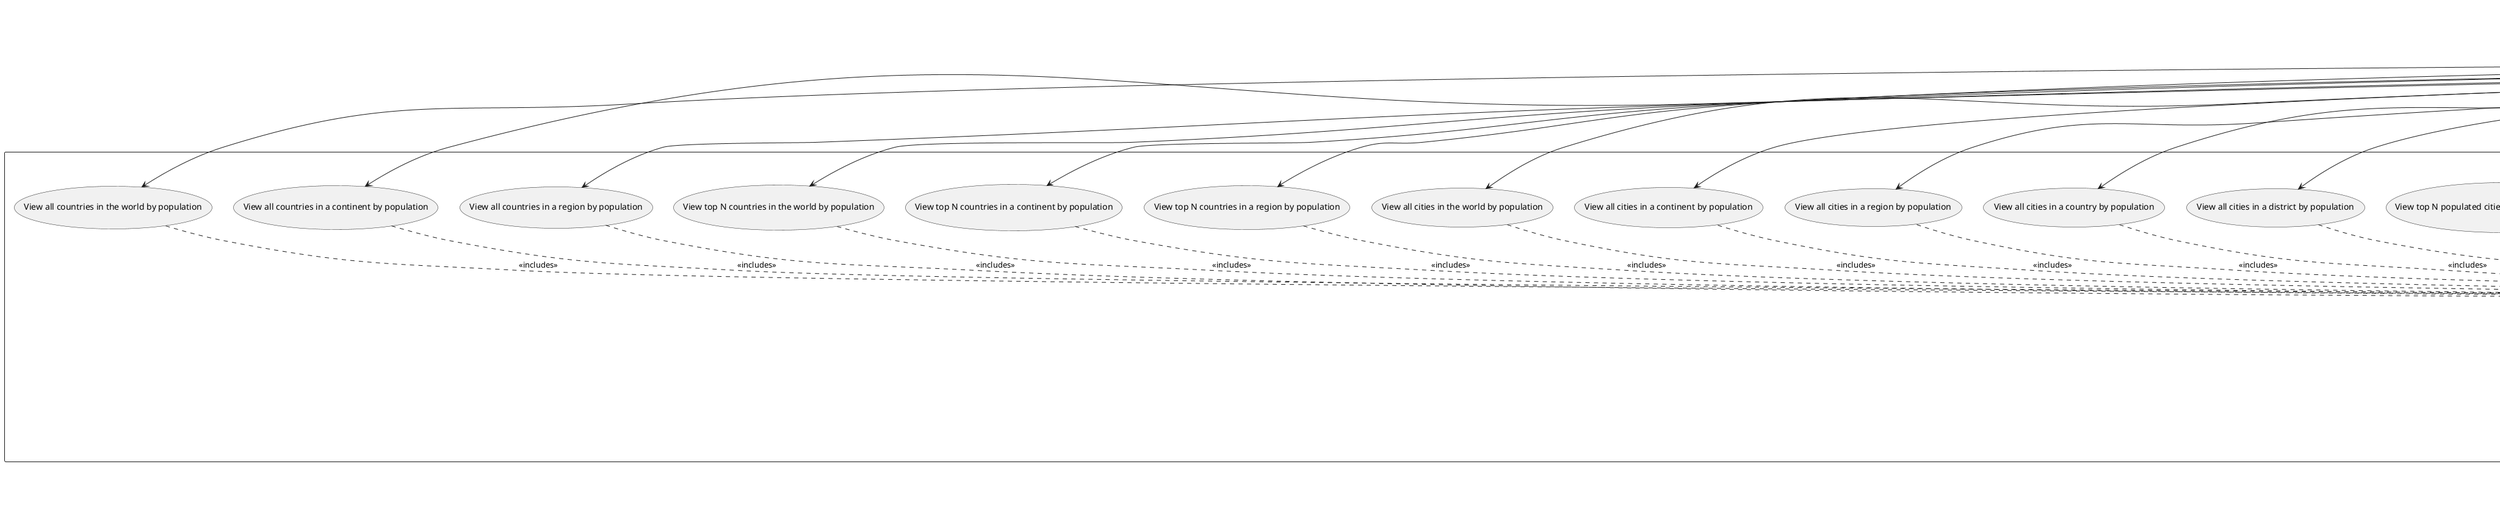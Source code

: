 @startuml
actor User as "User"

rectangle Database

rectangle "Population Application" {
    usecase UC01 as "View all countries in the world by population"

    usecase UC02 as "View all countries in a continent by population"

    usecase UC03 as "View all countries in a region by population"

    usecase UC04 as "View top N countries in the world by population"

    usecase UC05 as "View top N countries in a continent by population"

    usecase UC06 as "View top N countries in a region by population"

    usecase UC07 as "View all cities in the world by population"

    usecase UC08 as "View all cities in a continent by population"

    usecase UC09 as "View all cities in a region by population"

    usecase UC10 as "View all cities in a country by population"

    usecase UC11 as "View all cities in a district by population"

    usecase UC12 as "View top N populated cities in the world by population"

    usecase UC13 as "View top N populated cities in a continent by population"

    usecase UC14 as "View top N populated cities in a region by population"

    usecase UC15 as "View top N populated cities in a country by population"

    usecase UC16 as "View top N populated cities in a district by population"

    usecase UC17 as "View all capital cities in the world by population"

    usecase UC18 as "View all capital cities in a continent by population"

    usecase UC19 as "View all capital cities in a region by population "

    usecase UC20 as "View top N populated capital cities in the world by population"

    usecase UC21 as "View top N populated capital cities in a continent by population"

    usecase UC22 as "View top N populated capital cities in a region by population"

    usecase UC23 as "View population living in and outside cities in each continent"

    usecase UC24 as "View population living in and outside cities in each region"

    usecase UC25 as "View population living in and outside cities in each country"

    usecase UC26 as "View population of the world"

    usecase UC27 as "View population of a continent"

    usecase UC28 as "View population of a region"

    usecase UC29 as "View population of a country"

    usecase UC30 as "View population of a district"

    usecase UC31 as "View population of a city"

    usecase UC32 as "View the number and percentage of people that speak specific languages"

    usecase UC33 as "Input Validation"

    usecase UC34 as "Generate Report"

    usecase UC35 as "Data Retrieval"


    User ---> (UC01)
    User ---> UC02
    User ---> UC03
    User ---> UC04
    User ---> UC05
    User ---> UC06
    User ---> UC07
    User ---> UC08
    User ---> UC09
    User ---> UC10
    User ---> UC11
    User ---> UC12
    User ---> UC13
    User ---> UC14
    User ---> UC15
    User ---> UC16
    User ---> UC17
    User ---> UC18
    User ---> UC19
    User ---> UC20
    User ---> UC21
    User ---> UC22
    User ---> UC23
    User ---> UC24
    User ---> UC25
    User ---> UC26
    User ---> UC27
    User ---> UC28
    User ---> UC29
    User ---> UC30
    User ---> UC31
    User ---> UC32

    UC01 ..> UC33 : <<includes>>
    UC02 ..> UC33 : <<includes>>
    UC03 ..> UC33 : <<includes>>
    UC04 ..> UC33 : <<includes>>
    UC05 ..> UC33 : <<includes>>
    UC06 ..> UC33 : <<includes>>
    UC07 ..> UC33 : <<includes>>
    UC08 ..> UC33 : <<includes>>
    UC09 ..> UC33 : <<includes>>
    UC10 ..> UC33 : <<includes>>
    UC11 ..> UC33 : <<includes>>
    UC12 ..> UC33 : <<includes>>
    UC13 ..> UC33 : <<includes>>
    UC14 ..> UC33 : <<includes>>
    UC15 ..> UC33 : <<includes>>
    UC16 ..> UC33 : <<includes>>
    UC17 ..> UC33 : <<includes>>
    UC18 ..> UC33 : <<includes>>
    UC19 ..> UC33 : <<includes>>
    UC20 ..> UC33 : <<includes>>
    UC21 ..> UC33 : <<includes>>
    UC22 ..> UC33 : <<includes>>
    UC23 ..> UC33 : <<includes>>
    UC24 ..> UC33 : <<includes>>
    UC25 ..> UC33 : <<includes>>
    UC26 ..> UC33 : <<includes>>
    UC27 ..> UC33 : <<includes>>
    UC28 ..> UC33 : <<includes>>
    UC29 ..> UC33 : <<includes>>
    UC30 ..> UC33 : <<includes>>
    UC31 ..> UC33 : <<includes>>
    UC32 ..> UC33 : <<includes>>
    UC33 ..> UC34 : <<includes>>
    UC34 ..> UC35 : <<includes>>

    UC35 -- Database


}
@enduml